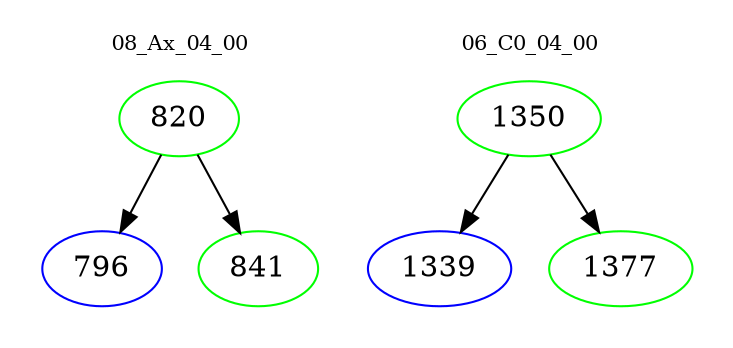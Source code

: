 digraph{
subgraph cluster_0 {
color = white
label = "08_Ax_04_00";
fontsize=10;
T0_820 [label="820", color="green"]
T0_820 -> T0_796 [color="black"]
T0_796 [label="796", color="blue"]
T0_820 -> T0_841 [color="black"]
T0_841 [label="841", color="green"]
}
subgraph cluster_1 {
color = white
label = "06_C0_04_00";
fontsize=10;
T1_1350 [label="1350", color="green"]
T1_1350 -> T1_1339 [color="black"]
T1_1339 [label="1339", color="blue"]
T1_1350 -> T1_1377 [color="black"]
T1_1377 [label="1377", color="green"]
}
}
